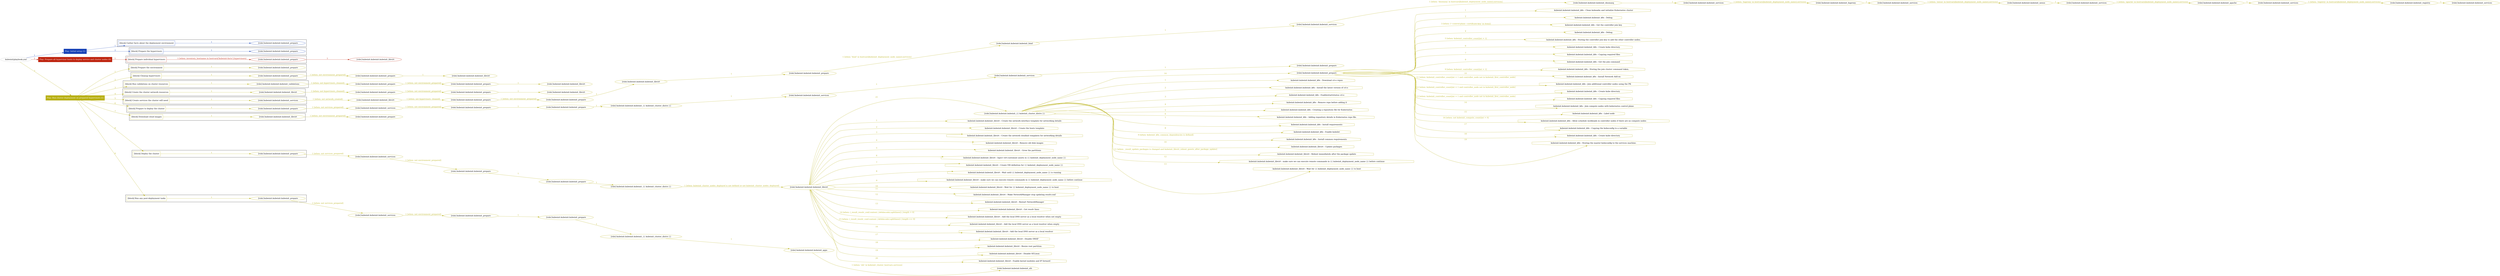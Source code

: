 digraph {
	graph [concentrate=true ordering=in rankdir=LR ratio=fill]
	edge [esep=5 sep=10]
	"kubeinit/playbook.yml" [id=root_node style=dotted]
	play_df8c72d7 [label="Play: Initial setup (1)" color="#1641b6" fontcolor="#ffffff" id=play_df8c72d7 shape=box style=filled tooltip=localhost]
	"kubeinit/playbook.yml" -> play_df8c72d7 [label="1 " color="#1641b6" fontcolor="#1641b6" id=edge_4c945129 labeltooltip="1 " tooltip="1 "]
	subgraph "kubeinit.kubeinit.kubeinit_prepare" {
		role_a44123b2 [label="[role] kubeinit.kubeinit.kubeinit_prepare" color="#1641b6" id=role_a44123b2 tooltip="kubeinit.kubeinit.kubeinit_prepare"]
	}
	subgraph "kubeinit.kubeinit.kubeinit_prepare" {
		role_05bd2ba9 [label="[role] kubeinit.kubeinit.kubeinit_prepare" color="#1641b6" id=role_05bd2ba9 tooltip="kubeinit.kubeinit.kubeinit_prepare"]
	}
	subgraph "Play: Initial setup (1)" {
		play_df8c72d7 -> block_035430f2 [label=1 color="#1641b6" fontcolor="#1641b6" id=edge_150a828e labeltooltip=1 tooltip=1]
		subgraph cluster_block_035430f2 {
			block_035430f2 [label="[block] Gather facts about the deployment environment" color="#1641b6" id=block_035430f2 labeltooltip="Gather facts about the deployment environment" shape=box tooltip="Gather facts about the deployment environment"]
			block_035430f2 -> role_a44123b2 [label="1 " color="#1641b6" fontcolor="#1641b6" id=edge_348bf95e labeltooltip="1 " tooltip="1 "]
		}
		play_df8c72d7 -> block_682827f4 [label=2 color="#1641b6" fontcolor="#1641b6" id=edge_6d939b86 labeltooltip=2 tooltip=2]
		subgraph cluster_block_682827f4 {
			block_682827f4 [label="[block] Prepare the hypervisors" color="#1641b6" id=block_682827f4 labeltooltip="Prepare the hypervisors" shape=box tooltip="Prepare the hypervisors"]
			block_682827f4 -> role_05bd2ba9 [label="1 " color="#1641b6" fontcolor="#1641b6" id=edge_20b17315 labeltooltip="1 " tooltip="1 "]
		}
	}
	play_81eafbc9 [label="Play: Prepare all hypervisor hosts to deploy service and cluster nodes (0)" color="#be230e" fontcolor="#ffffff" id=play_81eafbc9 shape=box style=filled tooltip="Play: Prepare all hypervisor hosts to deploy service and cluster nodes (0)"]
	"kubeinit/playbook.yml" -> play_81eafbc9 [label="2 " color="#be230e" fontcolor="#be230e" id=edge_911999ba labeltooltip="2 " tooltip="2 "]
	subgraph "kubeinit.kubeinit.kubeinit_libvirt" {
		role_dd1b6e31 [label="[role] kubeinit.kubeinit.kubeinit_libvirt" color="#be230e" id=role_dd1b6e31 tooltip="kubeinit.kubeinit.kubeinit_libvirt"]
	}
	subgraph "kubeinit.kubeinit.kubeinit_prepare" {
		role_5523d51d [label="[role] kubeinit.kubeinit.kubeinit_prepare" color="#be230e" id=role_5523d51d tooltip="kubeinit.kubeinit.kubeinit_prepare"]
		role_5523d51d -> role_dd1b6e31 [label="1 " color="#be230e" fontcolor="#be230e" id=edge_e339a377 labeltooltip="1 " tooltip="1 "]
	}
	subgraph "Play: Prepare all hypervisor hosts to deploy service and cluster nodes (0)" {
		play_81eafbc9 -> block_8eb9cb35 [label=1 color="#be230e" fontcolor="#be230e" id=edge_7c453506 labeltooltip=1 tooltip=1]
		subgraph cluster_block_8eb9cb35 {
			block_8eb9cb35 [label="[block] Prepare individual hypervisors" color="#be230e" id=block_8eb9cb35 labeltooltip="Prepare individual hypervisors" shape=box tooltip="Prepare individual hypervisors"]
			block_8eb9cb35 -> role_5523d51d [label="1 [when: inventory_hostname in hostvars['kubeinit-facts'].hypervisors]" color="#be230e" fontcolor="#be230e" id=edge_fdeb9360 labeltooltip="1 [when: inventory_hostname in hostvars['kubeinit-facts'].hypervisors]" tooltip="1 [when: inventory_hostname in hostvars['kubeinit-facts'].hypervisors]"]
		}
	}
	play_1676b55e [label="Play: Run cluster deployment on prepared hypervisors (1)" color="#b8b014" fontcolor="#ffffff" id=play_1676b55e shape=box style=filled tooltip=localhost]
	"kubeinit/playbook.yml" -> play_1676b55e [label="3 " color="#b8b014" fontcolor="#b8b014" id=edge_211914e6 labeltooltip="3 " tooltip="3 "]
	subgraph "kubeinit.kubeinit.kubeinit_prepare" {
		role_5b50cc11 [label="[role] kubeinit.kubeinit.kubeinit_prepare" color="#b8b014" id=role_5b50cc11 tooltip="kubeinit.kubeinit.kubeinit_prepare"]
	}
	subgraph "kubeinit.kubeinit.kubeinit_libvirt" {
		role_c6ef37ec [label="[role] kubeinit.kubeinit.kubeinit_libvirt" color="#b8b014" id=role_c6ef37ec tooltip="kubeinit.kubeinit.kubeinit_libvirt"]
	}
	subgraph "kubeinit.kubeinit.kubeinit_prepare" {
		role_3b17cb29 [label="[role] kubeinit.kubeinit.kubeinit_prepare" color="#b8b014" id=role_3b17cb29 tooltip="kubeinit.kubeinit.kubeinit_prepare"]
		role_3b17cb29 -> role_c6ef37ec [label="1 " color="#b8b014" fontcolor="#b8b014" id=edge_3a12ce36 labeltooltip="1 " tooltip="1 "]
	}
	subgraph "kubeinit.kubeinit.kubeinit_prepare" {
		role_ca4bab23 [label="[role] kubeinit.kubeinit.kubeinit_prepare" color="#b8b014" id=role_ca4bab23 tooltip="kubeinit.kubeinit.kubeinit_prepare"]
		role_ca4bab23 -> role_3b17cb29 [label="1 [when: not environment_prepared]" color="#b8b014" fontcolor="#b8b014" id=edge_90a9fef2 labeltooltip="1 [when: not environment_prepared]" tooltip="1 [when: not environment_prepared]"]
	}
	subgraph "kubeinit.kubeinit.kubeinit_libvirt" {
		role_b2d255da [label="[role] kubeinit.kubeinit.kubeinit_libvirt" color="#b8b014" id=role_b2d255da tooltip="kubeinit.kubeinit.kubeinit_libvirt"]
	}
	subgraph "kubeinit.kubeinit.kubeinit_prepare" {
		role_da0888fd [label="[role] kubeinit.kubeinit.kubeinit_prepare" color="#b8b014" id=role_da0888fd tooltip="kubeinit.kubeinit.kubeinit_prepare"]
		role_da0888fd -> role_b2d255da [label="1 " color="#b8b014" fontcolor="#b8b014" id=edge_0c3004a0 labeltooltip="1 " tooltip="1 "]
	}
	subgraph "kubeinit.kubeinit.kubeinit_prepare" {
		role_16ec7a14 [label="[role] kubeinit.kubeinit.kubeinit_prepare" color="#b8b014" id=role_16ec7a14 tooltip="kubeinit.kubeinit.kubeinit_prepare"]
		role_16ec7a14 -> role_da0888fd [label="1 [when: not environment_prepared]" color="#b8b014" fontcolor="#b8b014" id=edge_df1a0cbd labeltooltip="1 [when: not environment_prepared]" tooltip="1 [when: not environment_prepared]"]
	}
	subgraph "kubeinit.kubeinit.kubeinit_validations" {
		role_3bdee8e2 [label="[role] kubeinit.kubeinit.kubeinit_validations" color="#b8b014" id=role_3bdee8e2 tooltip="kubeinit.kubeinit.kubeinit_validations"]
		role_3bdee8e2 -> role_16ec7a14 [label="1 [when: not hypervisors_cleaned]" color="#b8b014" fontcolor="#b8b014" id=edge_aa2ad8ca labeltooltip="1 [when: not hypervisors_cleaned]" tooltip="1 [when: not hypervisors_cleaned]"]
	}
	subgraph "kubeinit.kubeinit.kubeinit_libvirt" {
		role_ea17331c [label="[role] kubeinit.kubeinit.kubeinit_libvirt" color="#b8b014" id=role_ea17331c tooltip="kubeinit.kubeinit.kubeinit_libvirt"]
	}
	subgraph "kubeinit.kubeinit.kubeinit_prepare" {
		role_063776be [label="[role] kubeinit.kubeinit.kubeinit_prepare" color="#b8b014" id=role_063776be tooltip="kubeinit.kubeinit.kubeinit_prepare"]
		role_063776be -> role_ea17331c [label="1 " color="#b8b014" fontcolor="#b8b014" id=edge_6a271447 labeltooltip="1 " tooltip="1 "]
	}
	subgraph "kubeinit.kubeinit.kubeinit_prepare" {
		role_d2b0d18e [label="[role] kubeinit.kubeinit.kubeinit_prepare" color="#b8b014" id=role_d2b0d18e tooltip="kubeinit.kubeinit.kubeinit_prepare"]
		role_d2b0d18e -> role_063776be [label="1 [when: not environment_prepared]" color="#b8b014" fontcolor="#b8b014" id=edge_c78e09f1 labeltooltip="1 [when: not environment_prepared]" tooltip="1 [when: not environment_prepared]"]
	}
	subgraph "kubeinit.kubeinit.kubeinit_libvirt" {
		role_4fe32d61 [label="[role] kubeinit.kubeinit.kubeinit_libvirt" color="#b8b014" id=role_4fe32d61 tooltip="kubeinit.kubeinit.kubeinit_libvirt"]
		role_4fe32d61 -> role_d2b0d18e [label="1 [when: not hypervisors_cleaned]" color="#b8b014" fontcolor="#b8b014" id=edge_24ec4e44 labeltooltip="1 [when: not hypervisors_cleaned]" tooltip="1 [when: not hypervisors_cleaned]"]
	}
	subgraph "kubeinit.kubeinit.kubeinit_services" {
		role_f35e237f [label="[role] kubeinit.kubeinit.kubeinit_services" color="#b8b014" id=role_f35e237f tooltip="kubeinit.kubeinit.kubeinit_services"]
	}
	subgraph "kubeinit.kubeinit.kubeinit_registry" {
		role_a104989d [label="[role] kubeinit.kubeinit.kubeinit_registry" color="#b8b014" id=role_a104989d tooltip="kubeinit.kubeinit.kubeinit_registry"]
		role_a104989d -> role_f35e237f [label="1 " color="#b8b014" fontcolor="#b8b014" id=edge_febb4823 labeltooltip="1 " tooltip="1 "]
	}
	subgraph "kubeinit.kubeinit.kubeinit_services" {
		role_9955f48e [label="[role] kubeinit.kubeinit.kubeinit_services" color="#b8b014" id=role_9955f48e tooltip="kubeinit.kubeinit.kubeinit_services"]
		role_9955f48e -> role_a104989d [label="1 [when: 'registry' in hostvars[kubeinit_deployment_node_name].services]" color="#b8b014" fontcolor="#b8b014" id=edge_2d322056 labeltooltip="1 [when: 'registry' in hostvars[kubeinit_deployment_node_name].services]" tooltip="1 [when: 'registry' in hostvars[kubeinit_deployment_node_name].services]"]
	}
	subgraph "kubeinit.kubeinit.kubeinit_apache" {
		role_0846a644 [label="[role] kubeinit.kubeinit.kubeinit_apache" color="#b8b014" id=role_0846a644 tooltip="kubeinit.kubeinit.kubeinit_apache"]
		role_0846a644 -> role_9955f48e [label="1 " color="#b8b014" fontcolor="#b8b014" id=edge_e5eb1e8b labeltooltip="1 " tooltip="1 "]
	}
	subgraph "kubeinit.kubeinit.kubeinit_services" {
		role_f63618a4 [label="[role] kubeinit.kubeinit.kubeinit_services" color="#b8b014" id=role_f63618a4 tooltip="kubeinit.kubeinit.kubeinit_services"]
		role_f63618a4 -> role_0846a644 [label="1 [when: 'apache' in hostvars[kubeinit_deployment_node_name].services]" color="#b8b014" fontcolor="#b8b014" id=edge_08693c88 labeltooltip="1 [when: 'apache' in hostvars[kubeinit_deployment_node_name].services]" tooltip="1 [when: 'apache' in hostvars[kubeinit_deployment_node_name].services]"]
	}
	subgraph "kubeinit.kubeinit.kubeinit_nexus" {
		role_a688af59 [label="[role] kubeinit.kubeinit.kubeinit_nexus" color="#b8b014" id=role_a688af59 tooltip="kubeinit.kubeinit.kubeinit_nexus"]
		role_a688af59 -> role_f63618a4 [label="1 " color="#b8b014" fontcolor="#b8b014" id=edge_2d8c147a labeltooltip="1 " tooltip="1 "]
	}
	subgraph "kubeinit.kubeinit.kubeinit_services" {
		role_15fadb13 [label="[role] kubeinit.kubeinit.kubeinit_services" color="#b8b014" id=role_15fadb13 tooltip="kubeinit.kubeinit.kubeinit_services"]
		role_15fadb13 -> role_a688af59 [label="1 [when: 'nexus' in hostvars[kubeinit_deployment_node_name].services]" color="#b8b014" fontcolor="#b8b014" id=edge_c3c32ba2 labeltooltip="1 [when: 'nexus' in hostvars[kubeinit_deployment_node_name].services]" tooltip="1 [when: 'nexus' in hostvars[kubeinit_deployment_node_name].services]"]
	}
	subgraph "kubeinit.kubeinit.kubeinit_haproxy" {
		role_a79af3e8 [label="[role] kubeinit.kubeinit.kubeinit_haproxy" color="#b8b014" id=role_a79af3e8 tooltip="kubeinit.kubeinit.kubeinit_haproxy"]
		role_a79af3e8 -> role_15fadb13 [label="1 " color="#b8b014" fontcolor="#b8b014" id=edge_16c9791a labeltooltip="1 " tooltip="1 "]
	}
	subgraph "kubeinit.kubeinit.kubeinit_services" {
		role_1fbae24a [label="[role] kubeinit.kubeinit.kubeinit_services" color="#b8b014" id=role_1fbae24a tooltip="kubeinit.kubeinit.kubeinit_services"]
		role_1fbae24a -> role_a79af3e8 [label="1 [when: 'haproxy' in hostvars[kubeinit_deployment_node_name].services]" color="#b8b014" fontcolor="#b8b014" id=edge_4b81e002 labeltooltip="1 [when: 'haproxy' in hostvars[kubeinit_deployment_node_name].services]" tooltip="1 [when: 'haproxy' in hostvars[kubeinit_deployment_node_name].services]"]
	}
	subgraph "kubeinit.kubeinit.kubeinit_dnsmasq" {
		role_d0d992c0 [label="[role] kubeinit.kubeinit.kubeinit_dnsmasq" color="#b8b014" id=role_d0d992c0 tooltip="kubeinit.kubeinit.kubeinit_dnsmasq"]
		role_d0d992c0 -> role_1fbae24a [label="1 " color="#b8b014" fontcolor="#b8b014" id=edge_723351bf labeltooltip="1 " tooltip="1 "]
	}
	subgraph "kubeinit.kubeinit.kubeinit_services" {
		role_16cd8d98 [label="[role] kubeinit.kubeinit.kubeinit_services" color="#b8b014" id=role_16cd8d98 tooltip="kubeinit.kubeinit.kubeinit_services"]
		role_16cd8d98 -> role_d0d992c0 [label="1 [when: 'dnsmasq' in hostvars[kubeinit_deployment_node_name].services]" color="#b8b014" fontcolor="#b8b014" id=edge_1076d429 labeltooltip="1 [when: 'dnsmasq' in hostvars[kubeinit_deployment_node_name].services]" tooltip="1 [when: 'dnsmasq' in hostvars[kubeinit_deployment_node_name].services]"]
	}
	subgraph "kubeinit.kubeinit.kubeinit_bind" {
		role_5410a43d [label="[role] kubeinit.kubeinit.kubeinit_bind" color="#b8b014" id=role_5410a43d tooltip="kubeinit.kubeinit.kubeinit_bind"]
		role_5410a43d -> role_16cd8d98 [label="1 " color="#b8b014" fontcolor="#b8b014" id=edge_16586a78 labeltooltip="1 " tooltip="1 "]
	}
	subgraph "kubeinit.kubeinit.kubeinit_prepare" {
		role_f386f929 [label="[role] kubeinit.kubeinit.kubeinit_prepare" color="#b8b014" id=role_f386f929 tooltip="kubeinit.kubeinit.kubeinit_prepare"]
		role_f386f929 -> role_5410a43d [label="1 [when: 'bind' in hostvars[kubeinit_deployment_node_name].services]" color="#b8b014" fontcolor="#b8b014" id=edge_7577cd55 labeltooltip="1 [when: 'bind' in hostvars[kubeinit_deployment_node_name].services]" tooltip="1 [when: 'bind' in hostvars[kubeinit_deployment_node_name].services]"]
	}
	subgraph "kubeinit.kubeinit.kubeinit_libvirt" {
		role_8d0d0ce2 [label="[role] kubeinit.kubeinit.kubeinit_libvirt" color="#b8b014" id=role_8d0d0ce2 tooltip="kubeinit.kubeinit.kubeinit_libvirt"]
		role_8d0d0ce2 -> role_f386f929 [label="1 " color="#b8b014" fontcolor="#b8b014" id=edge_9a44b938 labeltooltip="1 " tooltip="1 "]
	}
	subgraph "kubeinit.kubeinit.kubeinit_prepare" {
		role_6721f977 [label="[role] kubeinit.kubeinit.kubeinit_prepare" color="#b8b014" id=role_6721f977 tooltip="kubeinit.kubeinit.kubeinit_prepare"]
		role_6721f977 -> role_8d0d0ce2 [label="1 " color="#b8b014" fontcolor="#b8b014" id=edge_108d30d1 labeltooltip="1 " tooltip="1 "]
	}
	subgraph "kubeinit.kubeinit.kubeinit_prepare" {
		role_6d710cc3 [label="[role] kubeinit.kubeinit.kubeinit_prepare" color="#b8b014" id=role_6d710cc3 tooltip="kubeinit.kubeinit.kubeinit_prepare"]
		role_6d710cc3 -> role_6721f977 [label="1 [when: not environment_prepared]" color="#b8b014" fontcolor="#b8b014" id=edge_8c2f8d80 labeltooltip="1 [when: not environment_prepared]" tooltip="1 [when: not environment_prepared]"]
	}
	subgraph "kubeinit.kubeinit.kubeinit_libvirt" {
		role_d8c56d1a [label="[role] kubeinit.kubeinit.kubeinit_libvirt" color="#b8b014" id=role_d8c56d1a tooltip="kubeinit.kubeinit.kubeinit_libvirt"]
		role_d8c56d1a -> role_6d710cc3 [label="1 [when: not hypervisors_cleaned]" color="#b8b014" fontcolor="#b8b014" id=edge_ddd3bc63 labeltooltip="1 [when: not hypervisors_cleaned]" tooltip="1 [when: not hypervisors_cleaned]"]
	}
	subgraph "kubeinit.kubeinit.kubeinit_services" {
		role_7491e39d [label="[role] kubeinit.kubeinit.kubeinit_services" color="#b8b014" id=role_7491e39d tooltip="kubeinit.kubeinit.kubeinit_services"]
		role_7491e39d -> role_d8c56d1a [label="1 [when: not network_created]" color="#b8b014" fontcolor="#b8b014" id=edge_5935ac17 labeltooltip="1 [when: not network_created]" tooltip="1 [when: not network_created]"]
	}
	subgraph "kubeinit.kubeinit.kubeinit_prepare" {
		role_c06ba26b [label="[role] kubeinit.kubeinit.kubeinit_prepare" color="#b8b014" id=role_c06ba26b tooltip="kubeinit.kubeinit.kubeinit_prepare"]
	}
	subgraph "kubeinit.kubeinit.kubeinit_services" {
		role_700964cd [label="[role] kubeinit.kubeinit.kubeinit_services" color="#b8b014" id=role_700964cd tooltip="kubeinit.kubeinit.kubeinit_services"]
		role_700964cd -> role_c06ba26b [label="1 " color="#b8b014" fontcolor="#b8b014" id=edge_74c67b2d labeltooltip="1 " tooltip="1 "]
	}
	subgraph "kubeinit.kubeinit.kubeinit_services" {
		role_c6c47e35 [label="[role] kubeinit.kubeinit.kubeinit_services" color="#b8b014" id=role_c6c47e35 tooltip="kubeinit.kubeinit.kubeinit_services"]
		role_c6c47e35 -> role_700964cd [label="1 " color="#b8b014" fontcolor="#b8b014" id=edge_3715c74a labeltooltip="1 " tooltip="1 "]
	}
	subgraph "kubeinit.kubeinit.kubeinit_{{ kubeinit_cluster_distro }}" {
		role_c9a0bd7d [label="[role] kubeinit.kubeinit.kubeinit_{{ kubeinit_cluster_distro }}" color="#b8b014" id=role_c9a0bd7d tooltip="kubeinit.kubeinit.kubeinit_{{ kubeinit_cluster_distro }}"]
		role_c9a0bd7d -> role_c6c47e35 [label="1 " color="#b8b014" fontcolor="#b8b014" id=edge_7dd83f13 labeltooltip="1 " tooltip="1 "]
	}
	subgraph "kubeinit.kubeinit.kubeinit_prepare" {
		role_4d328eb6 [label="[role] kubeinit.kubeinit.kubeinit_prepare" color="#b8b014" id=role_4d328eb6 tooltip="kubeinit.kubeinit.kubeinit_prepare"]
		role_4d328eb6 -> role_c9a0bd7d [label="1 " color="#b8b014" fontcolor="#b8b014" id=edge_4b9bc40d labeltooltip="1 " tooltip="1 "]
	}
	subgraph "kubeinit.kubeinit.kubeinit_prepare" {
		role_5498471e [label="[role] kubeinit.kubeinit.kubeinit_prepare" color="#b8b014" id=role_5498471e tooltip="kubeinit.kubeinit.kubeinit_prepare"]
		role_5498471e -> role_4d328eb6 [label="1 " color="#b8b014" fontcolor="#b8b014" id=edge_d058a328 labeltooltip="1 " tooltip="1 "]
	}
	subgraph "kubeinit.kubeinit.kubeinit_services" {
		role_86f737eb [label="[role] kubeinit.kubeinit.kubeinit_services" color="#b8b014" id=role_86f737eb tooltip="kubeinit.kubeinit.kubeinit_services"]
		role_86f737eb -> role_5498471e [label="1 [when: not environment_prepared]" color="#b8b014" fontcolor="#b8b014" id=edge_e8a065ab labeltooltip="1 [when: not environment_prepared]" tooltip="1 [when: not environment_prepared]"]
	}
	subgraph "kubeinit.kubeinit.kubeinit_prepare" {
		role_722b4b6e [label="[role] kubeinit.kubeinit.kubeinit_prepare" color="#b8b014" id=role_722b4b6e tooltip="kubeinit.kubeinit.kubeinit_prepare"]
		role_722b4b6e -> role_86f737eb [label="1 [when: not services_prepared]" color="#b8b014" fontcolor="#b8b014" id=edge_22d261a1 labeltooltip="1 [when: not services_prepared]" tooltip="1 [when: not services_prepared]"]
	}
	subgraph "kubeinit.kubeinit.kubeinit_prepare" {
		role_d0eb5092 [label="[role] kubeinit.kubeinit.kubeinit_prepare" color="#b8b014" id=role_d0eb5092 tooltip="kubeinit.kubeinit.kubeinit_prepare"]
	}
	subgraph "kubeinit.kubeinit.kubeinit_libvirt" {
		role_4da296b7 [label="[role] kubeinit.kubeinit.kubeinit_libvirt" color="#b8b014" id=role_4da296b7 tooltip="kubeinit.kubeinit.kubeinit_libvirt"]
		role_4da296b7 -> role_d0eb5092 [label="1 [when: not environment_prepared]" color="#b8b014" fontcolor="#b8b014" id=edge_c450b56a labeltooltip="1 [when: not environment_prepared]" tooltip="1 [when: not environment_prepared]"]
	}
	subgraph "kubeinit.kubeinit.kubeinit_prepare" {
		role_3d03011e [label="[role] kubeinit.kubeinit.kubeinit_prepare" color="#b8b014" id=role_3d03011e tooltip="kubeinit.kubeinit.kubeinit_prepare"]
		task_4e9b5c22 [label="kubeinit.kubeinit.kubeinit_k8s : Clean kubeadm and initialize Kubernetes cluster" color="#b8b014" id=task_4e9b5c22 shape=octagon tooltip="kubeinit.kubeinit.kubeinit_k8s : Clean kubeadm and initialize Kubernetes cluster"]
		role_3d03011e -> task_4e9b5c22 [label="1 " color="#b8b014" fontcolor="#b8b014" id=edge_2df1697c labeltooltip="1 " tooltip="1 "]
		task_d7339f4f [label="kubeinit.kubeinit.kubeinit_k8s : Debug" color="#b8b014" id=task_d7339f4f shape=octagon tooltip="kubeinit.kubeinit.kubeinit_k8s : Debug"]
		role_3d03011e -> task_d7339f4f [label="2 " color="#b8b014" fontcolor="#b8b014" id=edge_cd3ec28b labeltooltip="2 " tooltip="2 "]
		task_5677870f [label="kubeinit.kubeinit.kubeinit_k8s : Get the controller join key" color="#b8b014" id=task_5677870f shape=octagon tooltip="kubeinit.kubeinit.kubeinit_k8s : Get the controller join key"]
		role_3d03011e -> task_5677870f [label="3 [when: ('--control-plane --certificate-key' in item)]" color="#b8b014" fontcolor="#b8b014" id=edge_56dfdfd1 labeltooltip="3 [when: ('--control-plane --certificate-key' in item)]" tooltip="3 [when: ('--control-plane --certificate-key' in item)]"]
		task_a44d181f [label="kubeinit.kubeinit.kubeinit_k8s : Debug" color="#b8b014" id=task_a44d181f shape=octagon tooltip="kubeinit.kubeinit.kubeinit_k8s : Debug"]
		role_3d03011e -> task_a44d181f [label="4 " color="#b8b014" fontcolor="#b8b014" id=edge_464a31a3 labeltooltip="4 " tooltip="4 "]
		task_36773b3c [label="kubeinit.kubeinit.kubeinit_k8s : Storing the controller join key to add the other controller nodes." color="#b8b014" id=task_36773b3c shape=octagon tooltip="kubeinit.kubeinit.kubeinit_k8s : Storing the controller join key to add the other controller nodes."]
		role_3d03011e -> task_36773b3c [label="5 [when: kubeinit_controller_count|int > 1]" color="#b8b014" fontcolor="#b8b014" id=edge_d16062ae labeltooltip="5 [when: kubeinit_controller_count|int > 1]" tooltip="5 [when: kubeinit_controller_count|int > 1]"]
		task_a4690926 [label="kubeinit.kubeinit.kubeinit_k8s : Create kube directory" color="#b8b014" id=task_a4690926 shape=octagon tooltip="kubeinit.kubeinit.kubeinit_k8s : Create kube directory"]
		role_3d03011e -> task_a4690926 [label="6 " color="#b8b014" fontcolor="#b8b014" id=edge_803e5626 labeltooltip="6 " tooltip="6 "]
		task_e9033fd7 [label="kubeinit.kubeinit.kubeinit_k8s : Copying required files" color="#b8b014" id=task_e9033fd7 shape=octagon tooltip="kubeinit.kubeinit.kubeinit_k8s : Copying required files"]
		role_3d03011e -> task_e9033fd7 [label="7 " color="#b8b014" fontcolor="#b8b014" id=edge_410e462a labeltooltip="7 " tooltip="7 "]
		task_c8c66cc5 [label="kubeinit.kubeinit.kubeinit_k8s : Get the join command" color="#b8b014" id=task_c8c66cc5 shape=octagon tooltip="kubeinit.kubeinit.kubeinit_k8s : Get the join command"]
		role_3d03011e -> task_c8c66cc5 [label="8 " color="#b8b014" fontcolor="#b8b014" id=edge_d74165cb labeltooltip="8 " tooltip="8 "]
		task_54d2f8ec [label="kubeinit.kubeinit.kubeinit_k8s : Storing the join cluster command token." color="#b8b014" id=task_54d2f8ec shape=octagon tooltip="kubeinit.kubeinit.kubeinit_k8s : Storing the join cluster command token."]
		role_3d03011e -> task_54d2f8ec [label="9 [when: kubeinit_controller_count|int > 1]" color="#b8b014" fontcolor="#b8b014" id=edge_8f9fa7d6 labeltooltip="9 [when: kubeinit_controller_count|int > 1]" tooltip="9 [when: kubeinit_controller_count|int > 1]"]
		task_3b145c31 [label="kubeinit.kubeinit.kubeinit_k8s : Install Network Add-on" color="#b8b014" id=task_3b145c31 shape=octagon tooltip="kubeinit.kubeinit.kubeinit_k8s : Install Network Add-on"]
		role_3d03011e -> task_3b145c31 [label="10 " color="#b8b014" fontcolor="#b8b014" id=edge_4b03ede4 labeltooltip="10 " tooltip="10 "]
		task_ff921495 [label="kubeinit.kubeinit.kubeinit_k8s : Join additional controller nodes using the PK" color="#b8b014" id=task_ff921495 shape=octagon tooltip="kubeinit.kubeinit.kubeinit_k8s : Join additional controller nodes using the PK"]
		role_3d03011e -> task_ff921495 [label="11 [when: kubeinit_controller_count|int > 1 and controller_node not in kubeinit_first_controller_node]" color="#b8b014" fontcolor="#b8b014" id=edge_581cf34d labeltooltip="11 [when: kubeinit_controller_count|int > 1 and controller_node not in kubeinit_first_controller_node]" tooltip="11 [when: kubeinit_controller_count|int > 1 and controller_node not in kubeinit_first_controller_node]"]
		task_71809845 [label="kubeinit.kubeinit.kubeinit_k8s : Create kube directory" color="#b8b014" id=task_71809845 shape=octagon tooltip="kubeinit.kubeinit.kubeinit_k8s : Create kube directory"]
		role_3d03011e -> task_71809845 [label="12 [when: kubeinit_controller_count|int > 1 and controller_node not in kubeinit_first_controller_node]" color="#b8b014" fontcolor="#b8b014" id=edge_618e9d48 labeltooltip="12 [when: kubeinit_controller_count|int > 1 and controller_node not in kubeinit_first_controller_node]" tooltip="12 [when: kubeinit_controller_count|int > 1 and controller_node not in kubeinit_first_controller_node]"]
		task_37c71ba5 [label="kubeinit.kubeinit.kubeinit_k8s : Copying required files" color="#b8b014" id=task_37c71ba5 shape=octagon tooltip="kubeinit.kubeinit.kubeinit_k8s : Copying required files"]
		role_3d03011e -> task_37c71ba5 [label="13 [when: kubeinit_controller_count|int > 1 and controller_node not in kubeinit_first_controller_node]" color="#b8b014" fontcolor="#b8b014" id=edge_f54a1e8b labeltooltip="13 [when: kubeinit_controller_count|int > 1 and controller_node not in kubeinit_first_controller_node]" tooltip="13 [when: kubeinit_controller_count|int > 1 and controller_node not in kubeinit_first_controller_node]"]
		task_d9730e99 [label="kubeinit.kubeinit.kubeinit_k8s : Join compute nodes with kubernetes control plane" color="#b8b014" id=task_d9730e99 shape=octagon tooltip="kubeinit.kubeinit.kubeinit_k8s : Join compute nodes with kubernetes control plane"]
		role_3d03011e -> task_d9730e99 [label="14 " color="#b8b014" fontcolor="#b8b014" id=edge_f356cf06 labeltooltip="14 " tooltip="14 "]
		task_39df4006 [label="kubeinit.kubeinit.kubeinit_k8s : Label node" color="#b8b014" id=task_39df4006 shape=octagon tooltip="kubeinit.kubeinit.kubeinit_k8s : Label node"]
		role_3d03011e -> task_39df4006 [label="15 " color="#b8b014" fontcolor="#b8b014" id=edge_c22e727c labeltooltip="15 " tooltip="15 "]
		task_22668bea [label="kubeinit.kubeinit.kubeinit_k8s : Allow schedule workloads in controller nodes if there are no compute nodes" color="#b8b014" id=task_22668bea shape=octagon tooltip="kubeinit.kubeinit.kubeinit_k8s : Allow schedule workloads in controller nodes if there are no compute nodes"]
		role_3d03011e -> task_22668bea [label="16 [when: not kubeinit_compute_count|int > 0]" color="#b8b014" fontcolor="#b8b014" id=edge_72484ae2 labeltooltip="16 [when: not kubeinit_compute_count|int > 0]" tooltip="16 [when: not kubeinit_compute_count|int > 0]"]
		task_b4711918 [label="kubeinit.kubeinit.kubeinit_k8s : Copying the kubeconfig to a variable" color="#b8b014" id=task_b4711918 shape=octagon tooltip="kubeinit.kubeinit.kubeinit_k8s : Copying the kubeconfig to a variable"]
		role_3d03011e -> task_b4711918 [label="17 " color="#b8b014" fontcolor="#b8b014" id=edge_f51a9c08 labeltooltip="17 " tooltip="17 "]
		task_bd07e1c5 [label="kubeinit.kubeinit.kubeinit_k8s : Create kube directory" color="#b8b014" id=task_bd07e1c5 shape=octagon tooltip="kubeinit.kubeinit.kubeinit_k8s : Create kube directory"]
		role_3d03011e -> task_bd07e1c5 [label="18 " color="#b8b014" fontcolor="#b8b014" id=edge_841c05f7 labeltooltip="18 " tooltip="18 "]
		task_01b1c046 [label="kubeinit.kubeinit.kubeinit_k8s : Storing the master kubeconfig to the services machine." color="#b8b014" id=task_01b1c046 shape=octagon tooltip="kubeinit.kubeinit.kubeinit_k8s : Storing the master kubeconfig to the services machine."]
		role_3d03011e -> task_01b1c046 [label="19 " color="#b8b014" fontcolor="#b8b014" id=edge_016337c0 labeltooltip="19 " tooltip="19 "]
	}
	subgraph "kubeinit.kubeinit.kubeinit_{{ kubeinit_cluster_distro }}" {
		role_d5ab823c [label="[role] kubeinit.kubeinit.kubeinit_{{ kubeinit_cluster_distro }}" color="#b8b014" id=role_d5ab823c tooltip="kubeinit.kubeinit.kubeinit_{{ kubeinit_cluster_distro }}"]
		task_7d04ae28 [label="kubeinit.kubeinit.kubeinit_k8s : Download cri-o repos" color="#b8b014" id=task_7d04ae28 shape=octagon tooltip="kubeinit.kubeinit.kubeinit_k8s : Download cri-o repos"]
		role_d5ab823c -> task_7d04ae28 [label="1 " color="#b8b014" fontcolor="#b8b014" id=edge_b7721a28 labeltooltip="1 " tooltip="1 "]
		task_665513ba [label="kubeinit.kubeinit.kubeinit_k8s : Install the latest version of cri-o" color="#b8b014" id=task_665513ba shape=octagon tooltip="kubeinit.kubeinit.kubeinit_k8s : Install the latest version of cri-o"]
		role_d5ab823c -> task_665513ba [label="2 " color="#b8b014" fontcolor="#b8b014" id=edge_dff7fe55 labeltooltip="2 " tooltip="2 "]
		task_efd9e236 [label="kubeinit.kubeinit.kubeinit_k8s : Enable/start/status cri-o" color="#b8b014" id=task_efd9e236 shape=octagon tooltip="kubeinit.kubeinit.kubeinit_k8s : Enable/start/status cri-o"]
		role_d5ab823c -> task_efd9e236 [label="3 " color="#b8b014" fontcolor="#b8b014" id=edge_cf5dbc72 labeltooltip="3 " tooltip="3 "]
		task_131024a3 [label="kubeinit.kubeinit.kubeinit_k8s : Remove repo before adding it" color="#b8b014" id=task_131024a3 shape=octagon tooltip="kubeinit.kubeinit.kubeinit_k8s : Remove repo before adding it"]
		role_d5ab823c -> task_131024a3 [label="4 " color="#b8b014" fontcolor="#b8b014" id=edge_b9b557f5 labeltooltip="4 " tooltip="4 "]
		task_daa14a2f [label="kubeinit.kubeinit.kubeinit_k8s : Creating a repository file for Kubernetes" color="#b8b014" id=task_daa14a2f shape=octagon tooltip="kubeinit.kubeinit.kubeinit_k8s : Creating a repository file for Kubernetes"]
		role_d5ab823c -> task_daa14a2f [label="5 " color="#b8b014" fontcolor="#b8b014" id=edge_7743792b labeltooltip="5 " tooltip="5 "]
		task_3f975126 [label="kubeinit.kubeinit.kubeinit_k8s : Adding repository details in Kubernetes repo file." color="#b8b014" id=task_3f975126 shape=octagon tooltip="kubeinit.kubeinit.kubeinit_k8s : Adding repository details in Kubernetes repo file."]
		role_d5ab823c -> task_3f975126 [label="6 " color="#b8b014" fontcolor="#b8b014" id=edge_6b1584d9 labeltooltip="6 " tooltip="6 "]
		task_dc6817ec [label="kubeinit.kubeinit.kubeinit_k8s : Install requirements" color="#b8b014" id=task_dc6817ec shape=octagon tooltip="kubeinit.kubeinit.kubeinit_k8s : Install requirements"]
		role_d5ab823c -> task_dc6817ec [label="7 " color="#b8b014" fontcolor="#b8b014" id=edge_b2211e13 labeltooltip="7 " tooltip="7 "]
		task_734569d2 [label="kubeinit.kubeinit.kubeinit_k8s : Enable kubelet" color="#b8b014" id=task_734569d2 shape=octagon tooltip="kubeinit.kubeinit.kubeinit_k8s : Enable kubelet"]
		role_d5ab823c -> task_734569d2 [label="8 " color="#b8b014" fontcolor="#b8b014" id=edge_028a48fa labeltooltip="8 " tooltip="8 "]
		task_72daf44a [label="kubeinit.kubeinit.kubeinit_k8s : Install common requirements" color="#b8b014" id=task_72daf44a shape=octagon tooltip="kubeinit.kubeinit.kubeinit_k8s : Install common requirements"]
		role_d5ab823c -> task_72daf44a [label="9 [when: kubeinit_k8s_common_dependencies is defined]" color="#b8b014" fontcolor="#b8b014" id=edge_b038c211 labeltooltip="9 [when: kubeinit_k8s_common_dependencies is defined]" tooltip="9 [when: kubeinit_k8s_common_dependencies is defined]"]
		task_22319909 [label="kubeinit.kubeinit.kubeinit_libvirt : Update packages" color="#b8b014" id=task_22319909 shape=octagon tooltip="kubeinit.kubeinit.kubeinit_libvirt : Update packages"]
		role_d5ab823c -> task_22319909 [label="10 " color="#b8b014" fontcolor="#b8b014" id=edge_4b6acf2b labeltooltip="10 " tooltip="10 "]
		task_44620b08 [label="kubeinit.kubeinit.kubeinit_libvirt : Reboot immediately after the package update" color="#b8b014" id=task_44620b08 shape=octagon tooltip="kubeinit.kubeinit.kubeinit_libvirt : Reboot immediately after the package update"]
		role_d5ab823c -> task_44620b08 [label="11 [when: _result_update_packages is changed and kubeinit_libvirt_reboot_guests_after_package_update]" color="#b8b014" fontcolor="#b8b014" id=edge_7748ce59 labeltooltip="11 [when: _result_update_packages is changed and kubeinit_libvirt_reboot_guests_after_package_update]" tooltip="11 [when: _result_update_packages is changed and kubeinit_libvirt_reboot_guests_after_package_update]"]
		task_3f4ede99 [label="kubeinit.kubeinit.kubeinit_libvirt : make sure we can execute remote commands in {{ kubeinit_deployment_node_name }} before continue" color="#b8b014" id=task_3f4ede99 shape=octagon tooltip="kubeinit.kubeinit.kubeinit_libvirt : make sure we can execute remote commands in {{ kubeinit_deployment_node_name }} before continue"]
		role_d5ab823c -> task_3f4ede99 [label="12 " color="#b8b014" fontcolor="#b8b014" id=edge_ad73ec5f labeltooltip="12 " tooltip="12 "]
		task_53ed4706 [label="kubeinit.kubeinit.kubeinit_libvirt : Wait for {{ kubeinit_deployment_node_name }} to boot" color="#b8b014" id=task_53ed4706 shape=octagon tooltip="kubeinit.kubeinit.kubeinit_libvirt : Wait for {{ kubeinit_deployment_node_name }} to boot"]
		role_d5ab823c -> task_53ed4706 [label="13 " color="#b8b014" fontcolor="#b8b014" id=edge_bcf3866d labeltooltip="13 " tooltip="13 "]
		role_d5ab823c -> role_3d03011e [label="14 " color="#b8b014" fontcolor="#b8b014" id=edge_6faad84c labeltooltip="14 " tooltip="14 "]
	}
	subgraph "kubeinit.kubeinit.kubeinit_libvirt" {
		role_6d3c397c [label="[role] kubeinit.kubeinit.kubeinit_libvirt" color="#b8b014" id=role_6d3c397c tooltip="kubeinit.kubeinit.kubeinit_libvirt"]
		task_2e64c7a2 [label="kubeinit.kubeinit.kubeinit_libvirt : Create the network interface template for networking details" color="#b8b014" id=task_2e64c7a2 shape=octagon tooltip="kubeinit.kubeinit.kubeinit_libvirt : Create the network interface template for networking details"]
		role_6d3c397c -> task_2e64c7a2 [label="1 " color="#b8b014" fontcolor="#b8b014" id=edge_a903b167 labeltooltip="1 " tooltip="1 "]
		task_06bdb686 [label="kubeinit.kubeinit.kubeinit_libvirt : Create the hosts template" color="#b8b014" id=task_06bdb686 shape=octagon tooltip="kubeinit.kubeinit.kubeinit_libvirt : Create the hosts template"]
		role_6d3c397c -> task_06bdb686 [label="2 " color="#b8b014" fontcolor="#b8b014" id=edge_f0f5fc34 labeltooltip="2 " tooltip="2 "]
		task_de132690 [label="kubeinit.kubeinit.kubeinit_libvirt : Create the network cloudinit templates for networking details" color="#b8b014" id=task_de132690 shape=octagon tooltip="kubeinit.kubeinit.kubeinit_libvirt : Create the network cloudinit templates for networking details"]
		role_6d3c397c -> task_de132690 [label="3 " color="#b8b014" fontcolor="#b8b014" id=edge_08727118 labeltooltip="3 " tooltip="3 "]
		task_bb24c85b [label="kubeinit.kubeinit.kubeinit_libvirt : Remove old disk images" color="#b8b014" id=task_bb24c85b shape=octagon tooltip="kubeinit.kubeinit.kubeinit_libvirt : Remove old disk images"]
		role_6d3c397c -> task_bb24c85b [label="4 " color="#b8b014" fontcolor="#b8b014" id=edge_1d25b2a2 labeltooltip="4 " tooltip="4 "]
		task_d828b770 [label="kubeinit.kubeinit.kubeinit_libvirt : Grow the partitions" color="#b8b014" id=task_d828b770 shape=octagon tooltip="kubeinit.kubeinit.kubeinit_libvirt : Grow the partitions"]
		role_6d3c397c -> task_d828b770 [label="5 " color="#b8b014" fontcolor="#b8b014" id=edge_62ff7efb labeltooltip="5 " tooltip="5 "]
		task_45e5e090 [label="kubeinit.kubeinit.kubeinit_libvirt : Inject virt-customize assets in {{ kubeinit_deployment_node_name }}" color="#b8b014" id=task_45e5e090 shape=octagon tooltip="kubeinit.kubeinit.kubeinit_libvirt : Inject virt-customize assets in {{ kubeinit_deployment_node_name }}"]
		role_6d3c397c -> task_45e5e090 [label="6 " color="#b8b014" fontcolor="#b8b014" id=edge_00253a20 labeltooltip="6 " tooltip="6 "]
		task_dfb61308 [label="kubeinit.kubeinit.kubeinit_libvirt : Create VM definition for {{ kubeinit_deployment_node_name }}" color="#b8b014" id=task_dfb61308 shape=octagon tooltip="kubeinit.kubeinit.kubeinit_libvirt : Create VM definition for {{ kubeinit_deployment_node_name }}"]
		role_6d3c397c -> task_dfb61308 [label="7 " color="#b8b014" fontcolor="#b8b014" id=edge_576f90a2 labeltooltip="7 " tooltip="7 "]
		task_7127312a [label="kubeinit.kubeinit.kubeinit_libvirt : Wait until {{ kubeinit_deployment_node_name }} is running" color="#b8b014" id=task_7127312a shape=octagon tooltip="kubeinit.kubeinit.kubeinit_libvirt : Wait until {{ kubeinit_deployment_node_name }} is running"]
		role_6d3c397c -> task_7127312a [label="8 " color="#b8b014" fontcolor="#b8b014" id=edge_60d02860 labeltooltip="8 " tooltip="8 "]
		task_1507c61a [label="kubeinit.kubeinit.kubeinit_libvirt : make sure we can execute remote commands in {{ kubeinit_deployment_node_name }} before continue" color="#b8b014" id=task_1507c61a shape=octagon tooltip="kubeinit.kubeinit.kubeinit_libvirt : make sure we can execute remote commands in {{ kubeinit_deployment_node_name }} before continue"]
		role_6d3c397c -> task_1507c61a [label="9 " color="#b8b014" fontcolor="#b8b014" id=edge_3928d1ae labeltooltip="9 " tooltip="9 "]
		task_eed79c4a [label="kubeinit.kubeinit.kubeinit_libvirt : Wait for {{ kubeinit_deployment_node_name }} to boot" color="#b8b014" id=task_eed79c4a shape=octagon tooltip="kubeinit.kubeinit.kubeinit_libvirt : Wait for {{ kubeinit_deployment_node_name }} to boot"]
		role_6d3c397c -> task_eed79c4a [label="10 " color="#b8b014" fontcolor="#b8b014" id=edge_0efd944d labeltooltip="10 " tooltip="10 "]
		task_c9582169 [label="kubeinit.kubeinit.kubeinit_libvirt : Make NetworkManager stop updating resolv.conf" color="#b8b014" id=task_c9582169 shape=octagon tooltip="kubeinit.kubeinit.kubeinit_libvirt : Make NetworkManager stop updating resolv.conf"]
		role_6d3c397c -> task_c9582169 [label="11 " color="#b8b014" fontcolor="#b8b014" id=edge_7362ef53 labeltooltip="11 " tooltip="11 "]
		task_5798333c [label="kubeinit.kubeinit.kubeinit_libvirt : Restart NetworkManager" color="#b8b014" id=task_5798333c shape=octagon tooltip="kubeinit.kubeinit.kubeinit_libvirt : Restart NetworkManager"]
		role_6d3c397c -> task_5798333c [label="12 " color="#b8b014" fontcolor="#b8b014" id=edge_4e4fa7d4 labeltooltip="12 " tooltip="12 "]
		task_c3a0f5cc [label="kubeinit.kubeinit.kubeinit_libvirt : Get resolv lines" color="#b8b014" id=task_c3a0f5cc shape=octagon tooltip="kubeinit.kubeinit.kubeinit_libvirt : Get resolv lines"]
		role_6d3c397c -> task_c3a0f5cc [label="13 " color="#b8b014" fontcolor="#b8b014" id=edge_47e4feb9 labeltooltip="13 " tooltip="13 "]
		task_da07b1e7 [label="kubeinit.kubeinit.kubeinit_libvirt : Add the local DNS server as a local resolver when not empty" color="#b8b014" id=task_da07b1e7 shape=octagon tooltip="kubeinit.kubeinit.kubeinit_libvirt : Add the local DNS server as a local resolver when not empty"]
		role_6d3c397c -> task_da07b1e7 [label="14 [when: (_result_resolv_conf.content | b64decode).splitlines() | length > 0]" color="#b8b014" fontcolor="#b8b014" id=edge_b062a7a8 labeltooltip="14 [when: (_result_resolv_conf.content | b64decode).splitlines() | length > 0]" tooltip="14 [when: (_result_resolv_conf.content | b64decode).splitlines() | length > 0]"]
		task_0730db52 [label="kubeinit.kubeinit.kubeinit_libvirt : Add the local DNS server as a local resolver when empty" color="#b8b014" id=task_0730db52 shape=octagon tooltip="kubeinit.kubeinit.kubeinit_libvirt : Add the local DNS server as a local resolver when empty"]
		role_6d3c397c -> task_0730db52 [label="15 [when: (_result_resolv_conf.content | b64decode).splitlines() | length == 0]" color="#b8b014" fontcolor="#b8b014" id=edge_d9110d61 labeltooltip="15 [when: (_result_resolv_conf.content | b64decode).splitlines() | length == 0]" tooltip="15 [when: (_result_resolv_conf.content | b64decode).splitlines() | length == 0]"]
		task_c567d7f5 [label="kubeinit.kubeinit.kubeinit_libvirt : Add the local DNS server as a local resolver" color="#b8b014" id=task_c567d7f5 shape=octagon tooltip="kubeinit.kubeinit.kubeinit_libvirt : Add the local DNS server as a local resolver"]
		role_6d3c397c -> task_c567d7f5 [label="16 " color="#b8b014" fontcolor="#b8b014" id=edge_04229d93 labeltooltip="16 " tooltip="16 "]
		task_5059fe3f [label="kubeinit.kubeinit.kubeinit_libvirt : Disable SWAP" color="#b8b014" id=task_5059fe3f shape=octagon tooltip="kubeinit.kubeinit.kubeinit_libvirt : Disable SWAP"]
		role_6d3c397c -> task_5059fe3f [label="17 " color="#b8b014" fontcolor="#b8b014" id=edge_576b8074 labeltooltip="17 " tooltip="17 "]
		task_2196e930 [label="kubeinit.kubeinit.kubeinit_libvirt : Resize root partition" color="#b8b014" id=task_2196e930 shape=octagon tooltip="kubeinit.kubeinit.kubeinit_libvirt : Resize root partition"]
		role_6d3c397c -> task_2196e930 [label="18 " color="#b8b014" fontcolor="#b8b014" id=edge_edaf7a06 labeltooltip="18 " tooltip="18 "]
		task_0104cd65 [label="kubeinit.kubeinit.kubeinit_libvirt : Disable SELinux" color="#b8b014" id=task_0104cd65 shape=octagon tooltip="kubeinit.kubeinit.kubeinit_libvirt : Disable SELinux"]
		role_6d3c397c -> task_0104cd65 [label="19 " color="#b8b014" fontcolor="#b8b014" id=edge_602e34ad labeltooltip="19 " tooltip="19 "]
		task_7730e7b1 [label="kubeinit.kubeinit.kubeinit_libvirt : Enable kernel modules and IP forward" color="#b8b014" id=task_7730e7b1 shape=octagon tooltip="kubeinit.kubeinit.kubeinit_libvirt : Enable kernel modules and IP forward"]
		role_6d3c397c -> task_7730e7b1 [label="20 " color="#b8b014" fontcolor="#b8b014" id=edge_e8ecf61b labeltooltip="20 " tooltip="20 "]
		role_6d3c397c -> role_d5ab823c [label="21 " color="#b8b014" fontcolor="#b8b014" id=edge_4b9f2be8 labeltooltip="21 " tooltip="21 "]
	}
	subgraph "kubeinit.kubeinit.kubeinit_{{ kubeinit_cluster_distro }}" {
		role_bae6a82a [label="[role] kubeinit.kubeinit.kubeinit_{{ kubeinit_cluster_distro }}" color="#b8b014" id=role_bae6a82a tooltip="kubeinit.kubeinit.kubeinit_{{ kubeinit_cluster_distro }}"]
		role_bae6a82a -> role_6d3c397c [label="1 [when: kubeinit_cluster_nodes_deployed is not defined or not kubeinit_cluster_nodes_deployed]" color="#b8b014" fontcolor="#b8b014" id=edge_19f33f9a labeltooltip="1 [when: kubeinit_cluster_nodes_deployed is not defined or not kubeinit_cluster_nodes_deployed]" tooltip="1 [when: kubeinit_cluster_nodes_deployed is not defined or not kubeinit_cluster_nodes_deployed]"]
	}
	subgraph "kubeinit.kubeinit.kubeinit_prepare" {
		role_bab4c4ae [label="[role] kubeinit.kubeinit.kubeinit_prepare" color="#b8b014" id=role_bab4c4ae tooltip="kubeinit.kubeinit.kubeinit_prepare"]
		role_bab4c4ae -> role_bae6a82a [label="1 " color="#b8b014" fontcolor="#b8b014" id=edge_dea551e2 labeltooltip="1 " tooltip="1 "]
	}
	subgraph "kubeinit.kubeinit.kubeinit_prepare" {
		role_22ad25fa [label="[role] kubeinit.kubeinit.kubeinit_prepare" color="#b8b014" id=role_22ad25fa tooltip="kubeinit.kubeinit.kubeinit_prepare"]
		role_22ad25fa -> role_bab4c4ae [label="1 " color="#b8b014" fontcolor="#b8b014" id=edge_7ea8b498 labeltooltip="1 " tooltip="1 "]
	}
	subgraph "kubeinit.kubeinit.kubeinit_services" {
		role_ad542409 [label="[role] kubeinit.kubeinit.kubeinit_services" color="#b8b014" id=role_ad542409 tooltip="kubeinit.kubeinit.kubeinit_services"]
		role_ad542409 -> role_22ad25fa [label="1 [when: not environment_prepared]" color="#b8b014" fontcolor="#b8b014" id=edge_a1c1dfd3 labeltooltip="1 [when: not environment_prepared]" tooltip="1 [when: not environment_prepared]"]
	}
	subgraph "kubeinit.kubeinit.kubeinit_prepare" {
		role_a15078a8 [label="[role] kubeinit.kubeinit.kubeinit_prepare" color="#b8b014" id=role_a15078a8 tooltip="kubeinit.kubeinit.kubeinit_prepare"]
		role_a15078a8 -> role_ad542409 [label="1 [when: not services_prepared]" color="#b8b014" fontcolor="#b8b014" id=edge_b74e6fe6 labeltooltip="1 [when: not services_prepared]" tooltip="1 [when: not services_prepared]"]
	}
	subgraph "kubeinit.kubeinit.kubeinit_nfs" {
		role_c319d0be [label="[role] kubeinit.kubeinit.kubeinit_nfs" color="#b8b014" id=role_c319d0be tooltip="kubeinit.kubeinit.kubeinit_nfs"]
	}
	subgraph "kubeinit.kubeinit.kubeinit_apps" {
		role_648adf14 [label="[role] kubeinit.kubeinit.kubeinit_apps" color="#b8b014" id=role_648adf14 tooltip="kubeinit.kubeinit.kubeinit_apps"]
		role_648adf14 -> role_c319d0be [label="1 [when: 'nfs' in kubeinit_cluster_hostvars.services]" color="#b8b014" fontcolor="#b8b014" id=edge_5aa209d4 labeltooltip="1 [when: 'nfs' in kubeinit_cluster_hostvars.services]" tooltip="1 [when: 'nfs' in kubeinit_cluster_hostvars.services]"]
	}
	subgraph "kubeinit.kubeinit.kubeinit_{{ kubeinit_cluster_distro }}" {
		role_bdfdf52c [label="[role] kubeinit.kubeinit.kubeinit_{{ kubeinit_cluster_distro }}" color="#b8b014" id=role_bdfdf52c tooltip="kubeinit.kubeinit.kubeinit_{{ kubeinit_cluster_distro }}"]
		role_bdfdf52c -> role_648adf14 [label="1 " color="#b8b014" fontcolor="#b8b014" id=edge_f8dc5728 labeltooltip="1 " tooltip="1 "]
	}
	subgraph "kubeinit.kubeinit.kubeinit_prepare" {
		role_3463ef8c [label="[role] kubeinit.kubeinit.kubeinit_prepare" color="#b8b014" id=role_3463ef8c tooltip="kubeinit.kubeinit.kubeinit_prepare"]
		role_3463ef8c -> role_bdfdf52c [label="1 " color="#b8b014" fontcolor="#b8b014" id=edge_6495f073 labeltooltip="1 " tooltip="1 "]
	}
	subgraph "kubeinit.kubeinit.kubeinit_prepare" {
		role_0bd7224c [label="[role] kubeinit.kubeinit.kubeinit_prepare" color="#b8b014" id=role_0bd7224c tooltip="kubeinit.kubeinit.kubeinit_prepare"]
		role_0bd7224c -> role_3463ef8c [label="1 " color="#b8b014" fontcolor="#b8b014" id=edge_d02889c4 labeltooltip="1 " tooltip="1 "]
	}
	subgraph "kubeinit.kubeinit.kubeinit_services" {
		role_b544c183 [label="[role] kubeinit.kubeinit.kubeinit_services" color="#b8b014" id=role_b544c183 tooltip="kubeinit.kubeinit.kubeinit_services"]
		role_b544c183 -> role_0bd7224c [label="1 [when: not environment_prepared]" color="#b8b014" fontcolor="#b8b014" id=edge_dfce36b6 labeltooltip="1 [when: not environment_prepared]" tooltip="1 [when: not environment_prepared]"]
	}
	subgraph "kubeinit.kubeinit.kubeinit_prepare" {
		role_2b3885b7 [label="[role] kubeinit.kubeinit.kubeinit_prepare" color="#b8b014" id=role_2b3885b7 tooltip="kubeinit.kubeinit.kubeinit_prepare"]
		role_2b3885b7 -> role_b544c183 [label="1 [when: not services_prepared]" color="#b8b014" fontcolor="#b8b014" id=edge_284f8a8d labeltooltip="1 [when: not services_prepared]" tooltip="1 [when: not services_prepared]"]
	}
	subgraph "Play: Run cluster deployment on prepared hypervisors (1)" {
		play_1676b55e -> block_7480f7bb [label=1 color="#b8b014" fontcolor="#b8b014" id=edge_a846213a labeltooltip=1 tooltip=1]
		subgraph cluster_block_7480f7bb {
			block_7480f7bb [label="[block] Prepare the environment" color="#b8b014" id=block_7480f7bb labeltooltip="Prepare the environment" shape=box tooltip="Prepare the environment"]
			block_7480f7bb -> role_5b50cc11 [label="1 " color="#b8b014" fontcolor="#b8b014" id=edge_a94fccd5 labeltooltip="1 " tooltip="1 "]
		}
		play_1676b55e -> block_b0f5e7c6 [label=2 color="#b8b014" fontcolor="#b8b014" id=edge_e9e4b77f labeltooltip=2 tooltip=2]
		subgraph cluster_block_b0f5e7c6 {
			block_b0f5e7c6 [label="[block] Cleanup hypervisors" color="#b8b014" id=block_b0f5e7c6 labeltooltip="Cleanup hypervisors" shape=box tooltip="Cleanup hypervisors"]
			block_b0f5e7c6 -> role_ca4bab23 [label="1 " color="#b8b014" fontcolor="#b8b014" id=edge_9e02f99b labeltooltip="1 " tooltip="1 "]
		}
		play_1676b55e -> block_cf4d1046 [label=3 color="#b8b014" fontcolor="#b8b014" id=edge_1318582b labeltooltip=3 tooltip=3]
		subgraph cluster_block_cf4d1046 {
			block_cf4d1046 [label="[block] Run validations on cluster resources" color="#b8b014" id=block_cf4d1046 labeltooltip="Run validations on cluster resources" shape=box tooltip="Run validations on cluster resources"]
			block_cf4d1046 -> role_3bdee8e2 [label="1 " color="#b8b014" fontcolor="#b8b014" id=edge_4f5121c8 labeltooltip="1 " tooltip="1 "]
		}
		play_1676b55e -> block_983189ff [label=4 color="#b8b014" fontcolor="#b8b014" id=edge_dd25f9ba labeltooltip=4 tooltip=4]
		subgraph cluster_block_983189ff {
			block_983189ff [label="[block] Create the cluster network resources" color="#b8b014" id=block_983189ff labeltooltip="Create the cluster network resources" shape=box tooltip="Create the cluster network resources"]
			block_983189ff -> role_4fe32d61 [label="1 " color="#b8b014" fontcolor="#b8b014" id=edge_a60ba334 labeltooltip="1 " tooltip="1 "]
		}
		play_1676b55e -> block_8bbc64e1 [label=5 color="#b8b014" fontcolor="#b8b014" id=edge_cc00d374 labeltooltip=5 tooltip=5]
		subgraph cluster_block_8bbc64e1 {
			block_8bbc64e1 [label="[block] Create services the cluster will need" color="#b8b014" id=block_8bbc64e1 labeltooltip="Create services the cluster will need" shape=box tooltip="Create services the cluster will need"]
			block_8bbc64e1 -> role_7491e39d [label="1 " color="#b8b014" fontcolor="#b8b014" id=edge_ea649b2f labeltooltip="1 " tooltip="1 "]
		}
		play_1676b55e -> block_5e9054f6 [label=6 color="#b8b014" fontcolor="#b8b014" id=edge_65cfdb91 labeltooltip=6 tooltip=6]
		subgraph cluster_block_5e9054f6 {
			block_5e9054f6 [label="[block] Prepare to deploy the cluster" color="#b8b014" id=block_5e9054f6 labeltooltip="Prepare to deploy the cluster" shape=box tooltip="Prepare to deploy the cluster"]
			block_5e9054f6 -> role_722b4b6e [label="1 " color="#b8b014" fontcolor="#b8b014" id=edge_87045c47 labeltooltip="1 " tooltip="1 "]
		}
		play_1676b55e -> block_5332f2fd [label=7 color="#b8b014" fontcolor="#b8b014" id=edge_6565d544 labeltooltip=7 tooltip=7]
		subgraph cluster_block_5332f2fd {
			block_5332f2fd [label="[block] Download cloud images" color="#b8b014" id=block_5332f2fd labeltooltip="Download cloud images" shape=box tooltip="Download cloud images"]
			block_5332f2fd -> role_4da296b7 [label="1 " color="#b8b014" fontcolor="#b8b014" id=edge_37d4b145 labeltooltip="1 " tooltip="1 "]
		}
		play_1676b55e -> block_beb3df64 [label=8 color="#b8b014" fontcolor="#b8b014" id=edge_64d437ea labeltooltip=8 tooltip=8]
		subgraph cluster_block_beb3df64 {
			block_beb3df64 [label="[block] Deploy the cluster" color="#b8b014" id=block_beb3df64 labeltooltip="Deploy the cluster" shape=box tooltip="Deploy the cluster"]
			block_beb3df64 -> role_a15078a8 [label="1 " color="#b8b014" fontcolor="#b8b014" id=edge_f03c5e54 labeltooltip="1 " tooltip="1 "]
		}
		play_1676b55e -> block_de125f6e [label=9 color="#b8b014" fontcolor="#b8b014" id=edge_bbecfe5b labeltooltip=9 tooltip=9]
		subgraph cluster_block_de125f6e {
			block_de125f6e [label="[block] Run any post-deployment tasks" color="#b8b014" id=block_de125f6e labeltooltip="Run any post-deployment tasks" shape=box tooltip="Run any post-deployment tasks"]
			block_de125f6e -> role_2b3885b7 [label="1 " color="#b8b014" fontcolor="#b8b014" id=edge_5b6af50d labeltooltip="1 " tooltip="1 "]
		}
	}
}
